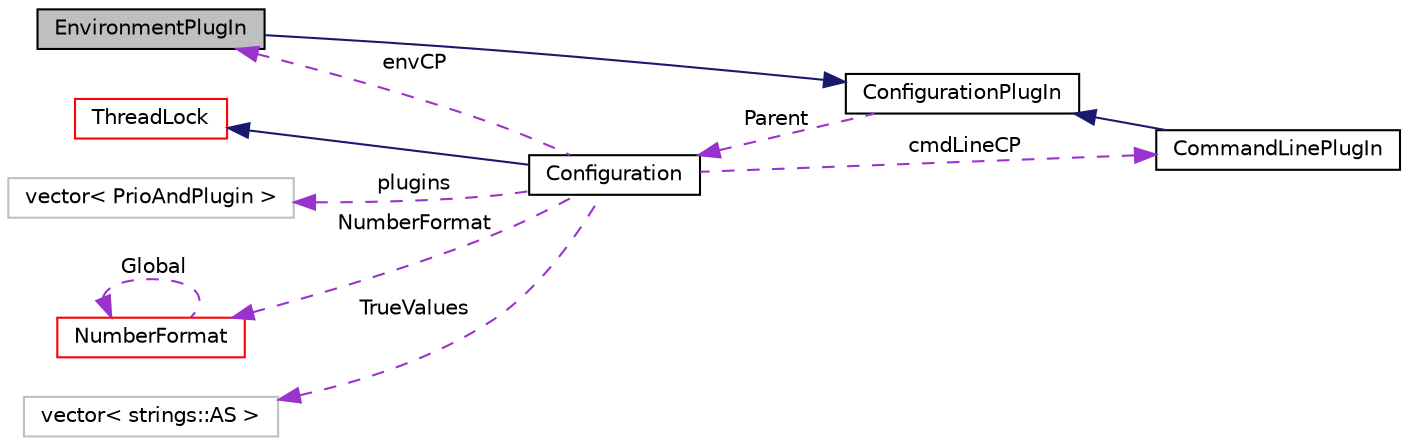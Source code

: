 digraph "EnvironmentPlugIn"
{
  edge [fontname="Helvetica",fontsize="10",labelfontname="Helvetica",labelfontsize="10"];
  node [fontname="Helvetica",fontsize="10",shape=record];
  rankdir="LR";
  Node1 [label="EnvironmentPlugIn",height=0.2,width=0.4,color="black", fillcolor="grey75", style="filled", fontcolor="black"];
  Node2 -> Node1 [dir="back",color="midnightblue",fontsize="10",style="solid",fontname="Helvetica"];
  Node2 [label="ConfigurationPlugIn",height=0.2,width=0.4,color="black", fillcolor="white", style="filled",URL="$classaworx_1_1lib_1_1config_1_1ConfigurationPlugIn.html"];
  Node3 -> Node2 [dir="back",color="darkorchid3",fontsize="10",style="dashed",label=" Parent" ,fontname="Helvetica"];
  Node3 [label="Configuration",height=0.2,width=0.4,color="black", fillcolor="white", style="filled",URL="$classaworx_1_1lib_1_1config_1_1Configuration.html"];
  Node4 -> Node3 [dir="back",color="midnightblue",fontsize="10",style="solid",fontname="Helvetica"];
  Node4 [label="ThreadLock",height=0.2,width=0.4,color="red", fillcolor="white", style="filled",URL="$classaworx_1_1lib_1_1threads_1_1ThreadLock.html"];
  Node5 -> Node3 [dir="back",color="darkorchid3",fontsize="10",style="dashed",label=" plugins" ,fontname="Helvetica"];
  Node5 [label="vector\< PrioAndPlugin \>",height=0.2,width=0.4,color="grey75", fillcolor="white", style="filled"];
  Node6 -> Node3 [dir="back",color="darkorchid3",fontsize="10",style="dashed",label=" NumberFormat" ,fontname="Helvetica"];
  Node6 [label="NumberFormat",height=0.2,width=0.4,color="red", fillcolor="white", style="filled",URL="$classaworx_1_1lib_1_1strings_1_1NumberFormat.html"];
  Node6 -> Node6 [dir="back",color="darkorchid3",fontsize="10",style="dashed",label=" Global" ,fontname="Helvetica"];
  Node7 -> Node3 [dir="back",color="darkorchid3",fontsize="10",style="dashed",label=" TrueValues" ,fontname="Helvetica"];
  Node7 [label="vector\< strings::AS \>",height=0.2,width=0.4,color="grey75", fillcolor="white", style="filled"];
  Node1 -> Node3 [dir="back",color="darkorchid3",fontsize="10",style="dashed",label=" envCP" ,fontname="Helvetica"];
  Node8 -> Node3 [dir="back",color="darkorchid3",fontsize="10",style="dashed",label=" cmdLineCP" ,fontname="Helvetica"];
  Node8 [label="CommandLinePlugIn",height=0.2,width=0.4,color="black", fillcolor="white", style="filled",URL="$classaworx_1_1lib_1_1config_1_1CommandLinePlugIn.html"];
  Node2 -> Node8 [dir="back",color="midnightblue",fontsize="10",style="solid",fontname="Helvetica"];
}
